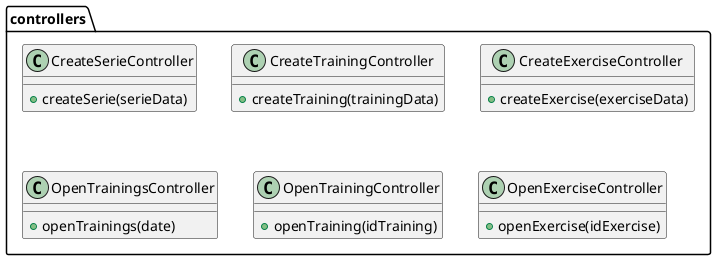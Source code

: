 @startuml

package controllers {
  class CreateSerieController {
    + createSerie(serieData)
  }
  class CreateTrainingController {
    + createTraining(trainingData)
  }
  class CreateExerciseController {
    + createExercise(exerciseData)
  }
  class OpenTrainingsController {
    + openTrainings(date)
  }
  class OpenTrainingController {
    + openTraining(idTraining)
  }
  class OpenExerciseController {
    + openExercise(idExercise)
  }
}


@enduml

